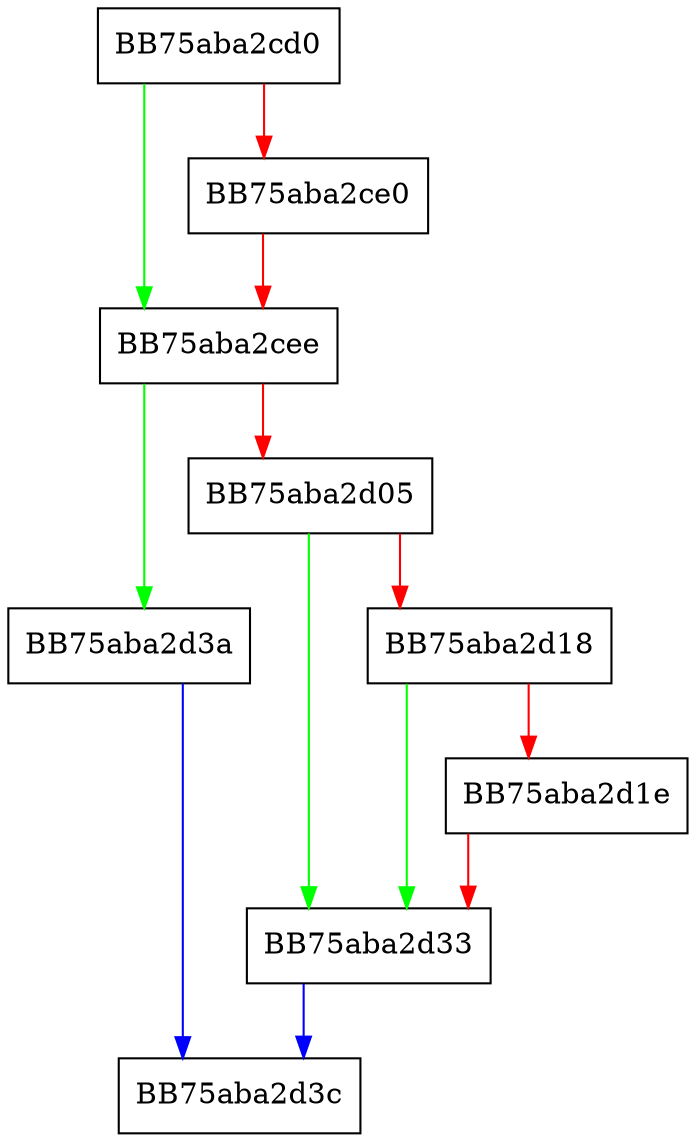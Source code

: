 digraph ShutdownEvent_init_module {
  node [shape="box"];
  graph [splines=ortho];
  BB75aba2cd0 -> BB75aba2cee [color="green"];
  BB75aba2cd0 -> BB75aba2ce0 [color="red"];
  BB75aba2ce0 -> BB75aba2cee [color="red"];
  BB75aba2cee -> BB75aba2d3a [color="green"];
  BB75aba2cee -> BB75aba2d05 [color="red"];
  BB75aba2d05 -> BB75aba2d33 [color="green"];
  BB75aba2d05 -> BB75aba2d18 [color="red"];
  BB75aba2d18 -> BB75aba2d33 [color="green"];
  BB75aba2d18 -> BB75aba2d1e [color="red"];
  BB75aba2d1e -> BB75aba2d33 [color="red"];
  BB75aba2d33 -> BB75aba2d3c [color="blue"];
  BB75aba2d3a -> BB75aba2d3c [color="blue"];
}